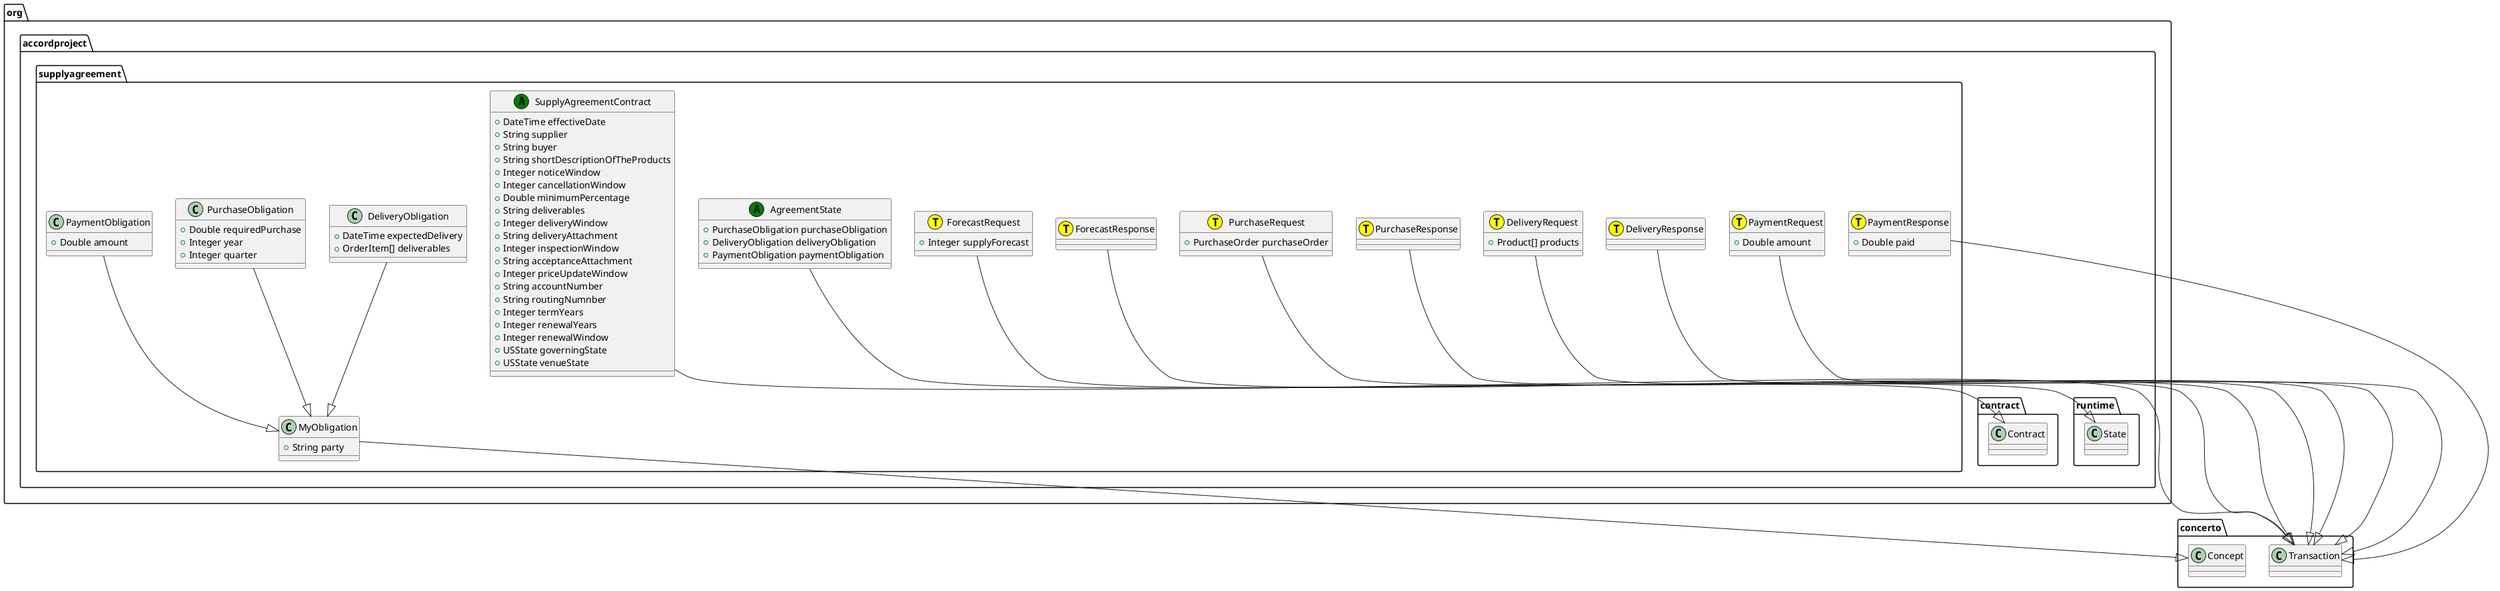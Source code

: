 @startuml
class org.accordproject.supplyagreement.SupplyAgreementContract << (A,green) >> {
   + DateTime effectiveDate
   + String supplier
   + String buyer
   + String shortDescriptionOfTheProducts
   + Integer noticeWindow
   + Integer cancellationWindow
   + Double minimumPercentage
   + String deliverables
   + Integer deliveryWindow
   + String deliveryAttachment
   + Integer inspectionWindow
   + String acceptanceAttachment
   + Integer priceUpdateWindow
   + String accountNumber
   + String routingNumnber
   + Integer termYears
   + Integer renewalYears
   + Integer renewalWindow
   + USState governingState
   + USState venueState
}
org.accordproject.supplyagreement.SupplyAgreementContract --|> org.accordproject.contract.Contract
class org.accordproject.supplyagreement.MyObligation {
   + String party
}
org.accordproject.supplyagreement.MyObligation --|> concerto.Concept
class org.accordproject.supplyagreement.DeliveryObligation {
   + DateTime expectedDelivery
   + OrderItem[] deliverables
}
org.accordproject.supplyagreement.DeliveryObligation --|> org.accordproject.supplyagreement.MyObligation
class org.accordproject.supplyagreement.PurchaseObligation {
   + Double requiredPurchase
   + Integer year
   + Integer quarter
}
org.accordproject.supplyagreement.PurchaseObligation --|> org.accordproject.supplyagreement.MyObligation
class org.accordproject.supplyagreement.PaymentObligation {
   + Double amount
}
org.accordproject.supplyagreement.PaymentObligation --|> org.accordproject.supplyagreement.MyObligation
class org.accordproject.supplyagreement.AgreementState << (A,green) >> {
   + PurchaseObligation purchaseObligation
   + DeliveryObligation deliveryObligation
   + PaymentObligation paymentObligation
}
org.accordproject.supplyagreement.AgreementState --|> org.accordproject.runtime.State
class org.accordproject.supplyagreement.ForecastRequest << (T,yellow) >> {
   + Integer supplyForecast
}
org.accordproject.supplyagreement.ForecastRequest --|> concerto.Transaction
class org.accordproject.supplyagreement.ForecastResponse << (T,yellow) >> {
}
org.accordproject.supplyagreement.ForecastResponse --|> concerto.Transaction
class org.accordproject.supplyagreement.PurchaseRequest << (T,yellow) >> {
   + PurchaseOrder purchaseOrder
}
org.accordproject.supplyagreement.PurchaseRequest --|> concerto.Transaction
class org.accordproject.supplyagreement.PurchaseResponse << (T,yellow) >> {
}
org.accordproject.supplyagreement.PurchaseResponse --|> concerto.Transaction
class org.accordproject.supplyagreement.DeliveryRequest << (T,yellow) >> {
   + Product[] products
}
org.accordproject.supplyagreement.DeliveryRequest --|> concerto.Transaction
class org.accordproject.supplyagreement.DeliveryResponse << (T,yellow) >> {
}
org.accordproject.supplyagreement.DeliveryResponse --|> concerto.Transaction
class org.accordproject.supplyagreement.PaymentRequest << (T,yellow) >> {
   + Double amount
}
org.accordproject.supplyagreement.PaymentRequest --|> concerto.Transaction
class org.accordproject.supplyagreement.PaymentResponse << (T,yellow) >> {
   + Double paid
}
org.accordproject.supplyagreement.PaymentResponse --|> concerto.Transaction
@enduml

